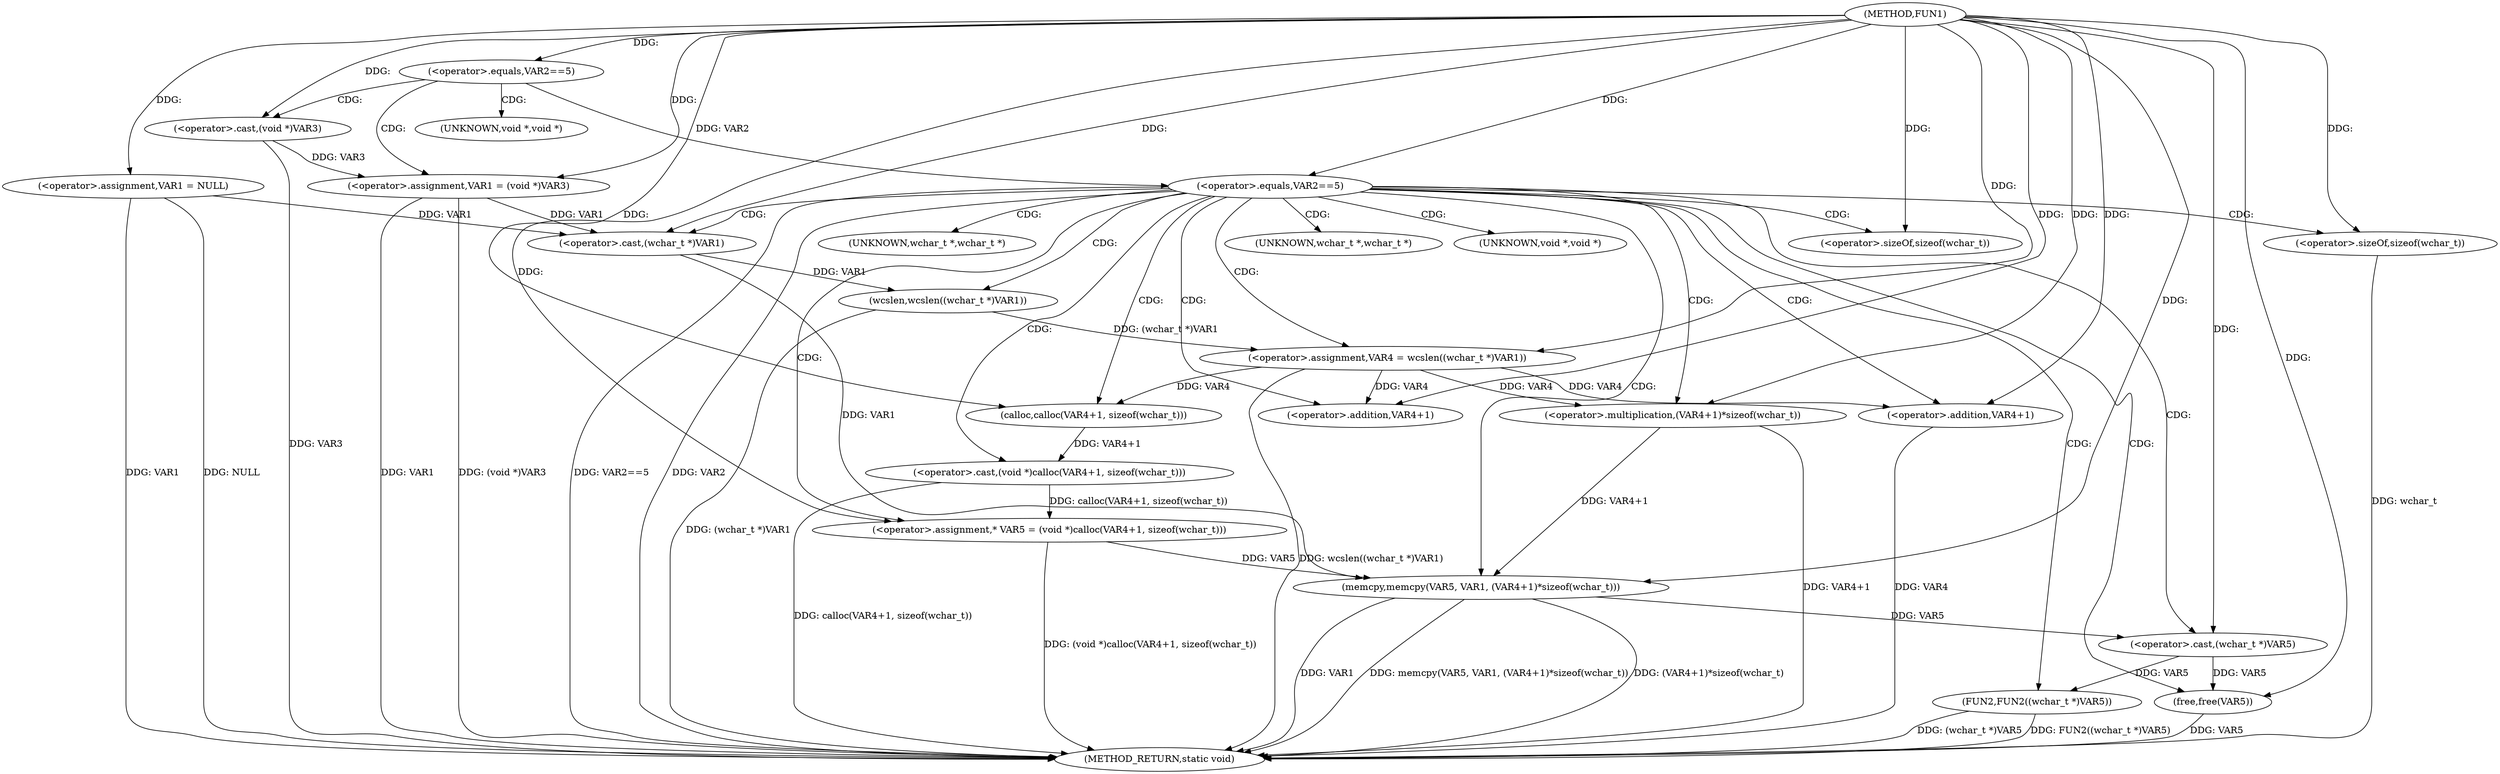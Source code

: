 digraph FUN1 {  
"1000100" [label = "(METHOD,FUN1)" ]
"1000155" [label = "(METHOD_RETURN,static void)" ]
"1000103" [label = "(<operator>.assignment,VAR1 = NULL)" ]
"1000107" [label = "(<operator>.equals,VAR2==5)" ]
"1000111" [label = "(<operator>.assignment,VAR1 = (void *)VAR3)" ]
"1000113" [label = "(<operator>.cast,(void *)VAR3)" ]
"1000117" [label = "(<operator>.equals,VAR2==5)" ]
"1000123" [label = "(<operator>.assignment,VAR4 = wcslen((wchar_t *)VAR1))" ]
"1000125" [label = "(wcslen,wcslen((wchar_t *)VAR1))" ]
"1000126" [label = "(<operator>.cast,(wchar_t *)VAR1)" ]
"1000130" [label = "(<operator>.assignment,* VAR5 = (void *)calloc(VAR4+1, sizeof(wchar_t)))" ]
"1000132" [label = "(<operator>.cast,(void *)calloc(VAR4+1, sizeof(wchar_t)))" ]
"1000134" [label = "(calloc,calloc(VAR4+1, sizeof(wchar_t)))" ]
"1000135" [label = "(<operator>.addition,VAR4+1)" ]
"1000138" [label = "(<operator>.sizeOf,sizeof(wchar_t))" ]
"1000140" [label = "(memcpy,memcpy(VAR5, VAR1, (VAR4+1)*sizeof(wchar_t)))" ]
"1000143" [label = "(<operator>.multiplication,(VAR4+1)*sizeof(wchar_t))" ]
"1000144" [label = "(<operator>.addition,VAR4+1)" ]
"1000147" [label = "(<operator>.sizeOf,sizeof(wchar_t))" ]
"1000149" [label = "(FUN2,FUN2((wchar_t *)VAR5))" ]
"1000150" [label = "(<operator>.cast,(wchar_t *)VAR5)" ]
"1000153" [label = "(free,free(VAR5))" ]
"1000114" [label = "(UNKNOWN,void *,void *)" ]
"1000127" [label = "(UNKNOWN,wchar_t *,wchar_t *)" ]
"1000133" [label = "(UNKNOWN,void *,void *)" ]
"1000151" [label = "(UNKNOWN,wchar_t *,wchar_t *)" ]
  "1000117" -> "1000155"  [ label = "DDG: VAR2==5"] 
  "1000140" -> "1000155"  [ label = "DDG: VAR1"] 
  "1000123" -> "1000155"  [ label = "DDG: wcslen((wchar_t *)VAR1)"] 
  "1000103" -> "1000155"  [ label = "DDG: VAR1"] 
  "1000103" -> "1000155"  [ label = "DDG: NULL"] 
  "1000140" -> "1000155"  [ label = "DDG: memcpy(VAR5, VAR1, (VAR4+1)*sizeof(wchar_t))"] 
  "1000113" -> "1000155"  [ label = "DDG: VAR3"] 
  "1000117" -> "1000155"  [ label = "DDG: VAR2"] 
  "1000111" -> "1000155"  [ label = "DDG: VAR1"] 
  "1000153" -> "1000155"  [ label = "DDG: VAR5"] 
  "1000111" -> "1000155"  [ label = "DDG: (void *)VAR3"] 
  "1000149" -> "1000155"  [ label = "DDG: (wchar_t *)VAR5"] 
  "1000125" -> "1000155"  [ label = "DDG: (wchar_t *)VAR1"] 
  "1000130" -> "1000155"  [ label = "DDG: (void *)calloc(VAR4+1, sizeof(wchar_t))"] 
  "1000143" -> "1000155"  [ label = "DDG: VAR4+1"] 
  "1000132" -> "1000155"  [ label = "DDG: calloc(VAR4+1, sizeof(wchar_t))"] 
  "1000149" -> "1000155"  [ label = "DDG: FUN2((wchar_t *)VAR5)"] 
  "1000147" -> "1000155"  [ label = "DDG: wchar_t"] 
  "1000140" -> "1000155"  [ label = "DDG: (VAR4+1)*sizeof(wchar_t)"] 
  "1000144" -> "1000155"  [ label = "DDG: VAR4"] 
  "1000100" -> "1000103"  [ label = "DDG: "] 
  "1000100" -> "1000107"  [ label = "DDG: "] 
  "1000113" -> "1000111"  [ label = "DDG: VAR3"] 
  "1000100" -> "1000111"  [ label = "DDG: "] 
  "1000100" -> "1000113"  [ label = "DDG: "] 
  "1000107" -> "1000117"  [ label = "DDG: VAR2"] 
  "1000100" -> "1000117"  [ label = "DDG: "] 
  "1000125" -> "1000123"  [ label = "DDG: (wchar_t *)VAR1"] 
  "1000100" -> "1000123"  [ label = "DDG: "] 
  "1000126" -> "1000125"  [ label = "DDG: VAR1"] 
  "1000103" -> "1000126"  [ label = "DDG: VAR1"] 
  "1000111" -> "1000126"  [ label = "DDG: VAR1"] 
  "1000100" -> "1000126"  [ label = "DDG: "] 
  "1000132" -> "1000130"  [ label = "DDG: calloc(VAR4+1, sizeof(wchar_t))"] 
  "1000100" -> "1000130"  [ label = "DDG: "] 
  "1000134" -> "1000132"  [ label = "DDG: VAR4+1"] 
  "1000123" -> "1000134"  [ label = "DDG: VAR4"] 
  "1000100" -> "1000134"  [ label = "DDG: "] 
  "1000123" -> "1000135"  [ label = "DDG: VAR4"] 
  "1000100" -> "1000135"  [ label = "DDG: "] 
  "1000100" -> "1000138"  [ label = "DDG: "] 
  "1000130" -> "1000140"  [ label = "DDG: VAR5"] 
  "1000100" -> "1000140"  [ label = "DDG: "] 
  "1000126" -> "1000140"  [ label = "DDG: VAR1"] 
  "1000143" -> "1000140"  [ label = "DDG: VAR4+1"] 
  "1000100" -> "1000143"  [ label = "DDG: "] 
  "1000123" -> "1000143"  [ label = "DDG: VAR4"] 
  "1000100" -> "1000144"  [ label = "DDG: "] 
  "1000123" -> "1000144"  [ label = "DDG: VAR4"] 
  "1000100" -> "1000147"  [ label = "DDG: "] 
  "1000150" -> "1000149"  [ label = "DDG: VAR5"] 
  "1000140" -> "1000150"  [ label = "DDG: VAR5"] 
  "1000100" -> "1000150"  [ label = "DDG: "] 
  "1000150" -> "1000153"  [ label = "DDG: VAR5"] 
  "1000100" -> "1000153"  [ label = "DDG: "] 
  "1000107" -> "1000113"  [ label = "CDG: "] 
  "1000107" -> "1000111"  [ label = "CDG: "] 
  "1000107" -> "1000114"  [ label = "CDG: "] 
  "1000117" -> "1000125"  [ label = "CDG: "] 
  "1000117" -> "1000153"  [ label = "CDG: "] 
  "1000117" -> "1000143"  [ label = "CDG: "] 
  "1000117" -> "1000127"  [ label = "CDG: "] 
  "1000117" -> "1000126"  [ label = "CDG: "] 
  "1000117" -> "1000132"  [ label = "CDG: "] 
  "1000117" -> "1000123"  [ label = "CDG: "] 
  "1000117" -> "1000147"  [ label = "CDG: "] 
  "1000117" -> "1000151"  [ label = "CDG: "] 
  "1000117" -> "1000130"  [ label = "CDG: "] 
  "1000117" -> "1000150"  [ label = "CDG: "] 
  "1000117" -> "1000135"  [ label = "CDG: "] 
  "1000117" -> "1000133"  [ label = "CDG: "] 
  "1000117" -> "1000144"  [ label = "CDG: "] 
  "1000117" -> "1000149"  [ label = "CDG: "] 
  "1000117" -> "1000140"  [ label = "CDG: "] 
  "1000117" -> "1000138"  [ label = "CDG: "] 
  "1000117" -> "1000134"  [ label = "CDG: "] 
}
